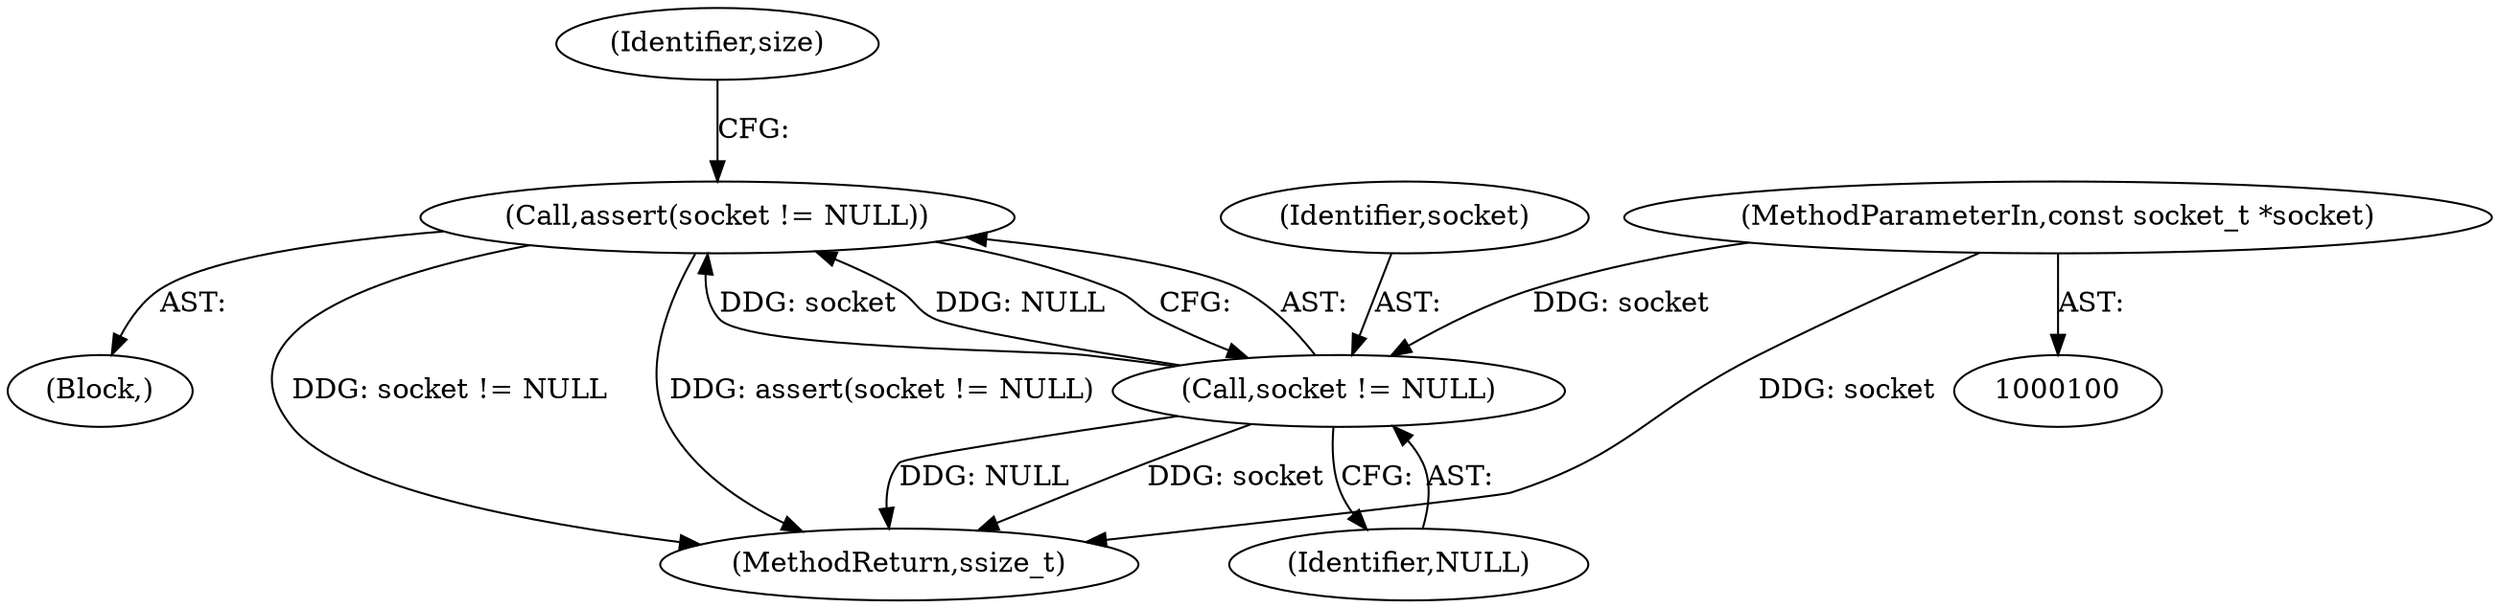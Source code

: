 digraph "0_Android_472271b153c5dc53c28beac55480a8d8434b2d5c_62@API" {
"1000103" [label="(Call,assert(socket != NULL))"];
"1000104" [label="(Call,socket != NULL)"];
"1000101" [label="(MethodParameterIn,const socket_t *socket)"];
"1000104" [label="(Call,socket != NULL)"];
"1000102" [label="(Block,)"];
"1000109" [label="(Identifier,size)"];
"1000106" [label="(Identifier,NULL)"];
"1000105" [label="(Identifier,socket)"];
"1000128" [label="(MethodReturn,ssize_t)"];
"1000101" [label="(MethodParameterIn,const socket_t *socket)"];
"1000103" [label="(Call,assert(socket != NULL))"];
"1000103" -> "1000102"  [label="AST: "];
"1000103" -> "1000104"  [label="CFG: "];
"1000104" -> "1000103"  [label="AST: "];
"1000109" -> "1000103"  [label="CFG: "];
"1000103" -> "1000128"  [label="DDG: socket != NULL"];
"1000103" -> "1000128"  [label="DDG: assert(socket != NULL)"];
"1000104" -> "1000103"  [label="DDG: socket"];
"1000104" -> "1000103"  [label="DDG: NULL"];
"1000104" -> "1000106"  [label="CFG: "];
"1000105" -> "1000104"  [label="AST: "];
"1000106" -> "1000104"  [label="AST: "];
"1000104" -> "1000128"  [label="DDG: socket"];
"1000104" -> "1000128"  [label="DDG: NULL"];
"1000101" -> "1000104"  [label="DDG: socket"];
"1000101" -> "1000100"  [label="AST: "];
"1000101" -> "1000128"  [label="DDG: socket"];
}
